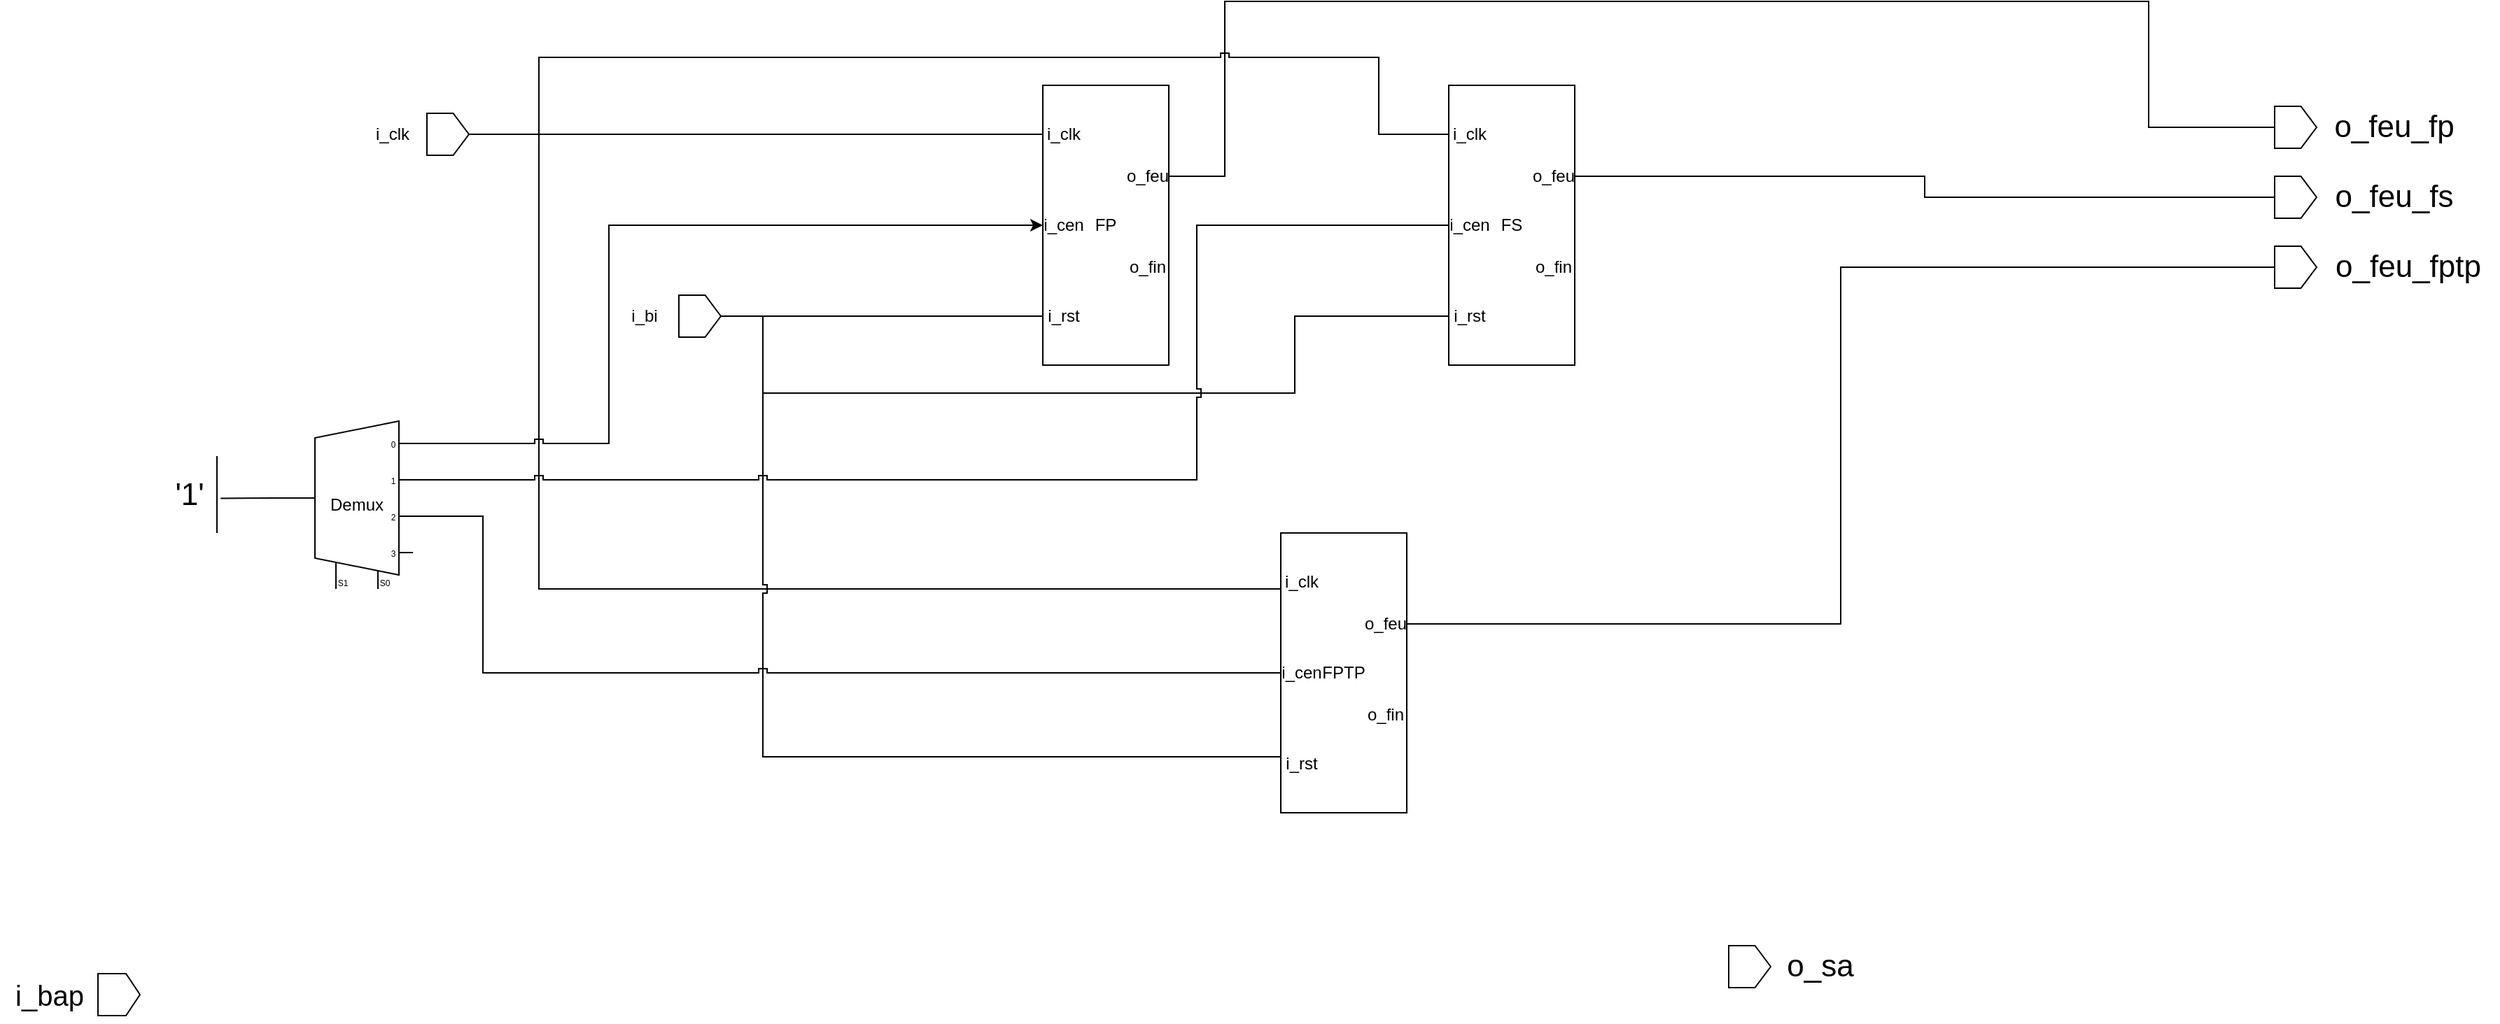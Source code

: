 <mxfile version="23.0.2" type="github">
  <diagram name="Page-1" id="NQmVcLdWXSaMS8s_n3qR">
    <mxGraphModel dx="2294" dy="811" grid="1" gridSize="10" guides="1" tooltips="1" connect="1" arrows="1" fold="1" page="1" pageScale="1" pageWidth="850" pageHeight="1100" math="0" shadow="0">
      <root>
        <mxCell id="0" />
        <mxCell id="1" parent="0" />
        <mxCell id="QrcKIFmZ6B1bLW8egfWP-1" value="FP" style="rounded=0;whiteSpace=wrap;html=1;" vertex="1" parent="1">
          <mxGeometry x="180" y="110" width="90" height="200" as="geometry" />
        </mxCell>
        <mxCell id="QrcKIFmZ6B1bLW8egfWP-25" style="edgeStyle=orthogonalEdgeStyle;rounded=0;orthogonalLoop=1;jettySize=auto;html=1;exitX=0;exitY=0.5;exitDx=0;exitDy=0;entryX=0.5;entryY=1;entryDx=0;entryDy=0;endArrow=none;endFill=0;" edge="1" parent="1" source="QrcKIFmZ6B1bLW8egfWP-3" target="QrcKIFmZ6B1bLW8egfWP-23">
          <mxGeometry relative="1" as="geometry" />
        </mxCell>
        <mxCell id="QrcKIFmZ6B1bLW8egfWP-3" value="i_clk" style="text;html=1;strokeColor=none;fillColor=none;align=center;verticalAlign=middle;whiteSpace=wrap;rounded=0;" vertex="1" parent="1">
          <mxGeometry x="180" y="130" width="30" height="30" as="geometry" />
        </mxCell>
        <mxCell id="QrcKIFmZ6B1bLW8egfWP-4" value="i_cen" style="text;html=1;strokeColor=none;fillColor=none;align=center;verticalAlign=middle;whiteSpace=wrap;rounded=0;" vertex="1" parent="1">
          <mxGeometry x="180" y="195" width="30" height="30" as="geometry" />
        </mxCell>
        <mxCell id="QrcKIFmZ6B1bLW8egfWP-5" value="i_rst" style="text;html=1;strokeColor=none;fillColor=none;align=center;verticalAlign=middle;whiteSpace=wrap;rounded=0;" vertex="1" parent="1">
          <mxGeometry x="180" y="260" width="30" height="30" as="geometry" />
        </mxCell>
        <mxCell id="QrcKIFmZ6B1bLW8egfWP-44" style="edgeStyle=orthogonalEdgeStyle;orthogonalLoop=1;jettySize=auto;html=1;exitX=1;exitY=0.5;exitDx=0;exitDy=0;entryX=0.5;entryY=0;entryDx=0;entryDy=0;rounded=0;curved=0;jumpStyle=sharp;endArrow=none;endFill=0;" edge="1" parent="1" source="QrcKIFmZ6B1bLW8egfWP-6" target="QrcKIFmZ6B1bLW8egfWP-35">
          <mxGeometry relative="1" as="geometry">
            <Array as="points">
              <mxPoint x="310" y="175" />
              <mxPoint x="310" y="50" />
              <mxPoint x="970" y="50" />
              <mxPoint x="970" y="140" />
            </Array>
          </mxGeometry>
        </mxCell>
        <mxCell id="QrcKIFmZ6B1bLW8egfWP-6" value="o_feu" style="text;html=1;strokeColor=none;fillColor=none;align=center;verticalAlign=middle;whiteSpace=wrap;rounded=0;" vertex="1" parent="1">
          <mxGeometry x="240" y="160" width="30" height="30" as="geometry" />
        </mxCell>
        <mxCell id="QrcKIFmZ6B1bLW8egfWP-7" value="o_fin" style="text;html=1;strokeColor=none;fillColor=none;align=center;verticalAlign=middle;whiteSpace=wrap;rounded=0;" vertex="1" parent="1">
          <mxGeometry x="240" y="225" width="30" height="30" as="geometry" />
        </mxCell>
        <mxCell id="QrcKIFmZ6B1bLW8egfWP-8" value="FS" style="rounded=0;whiteSpace=wrap;html=1;" vertex="1" parent="1">
          <mxGeometry x="470" y="110" width="90" height="200" as="geometry" />
        </mxCell>
        <mxCell id="QrcKIFmZ6B1bLW8egfWP-27" style="edgeStyle=orthogonalEdgeStyle;rounded=0;orthogonalLoop=1;jettySize=auto;html=1;exitX=0;exitY=0.5;exitDx=0;exitDy=0;entryX=0.5;entryY=1;entryDx=0;entryDy=0;endArrow=none;endFill=0;jumpStyle=sharp;" edge="1" parent="1" source="QrcKIFmZ6B1bLW8egfWP-9" target="QrcKIFmZ6B1bLW8egfWP-23">
          <mxGeometry relative="1" as="geometry">
            <Array as="points">
              <mxPoint x="420" y="145" />
              <mxPoint x="420" y="90" />
              <mxPoint x="-180" y="90" />
              <mxPoint x="-180" y="145" />
            </Array>
          </mxGeometry>
        </mxCell>
        <mxCell id="QrcKIFmZ6B1bLW8egfWP-9" value="i_clk" style="text;html=1;strokeColor=none;fillColor=none;align=center;verticalAlign=middle;whiteSpace=wrap;rounded=0;" vertex="1" parent="1">
          <mxGeometry x="470" y="130" width="30" height="30" as="geometry" />
        </mxCell>
        <mxCell id="QrcKIFmZ6B1bLW8egfWP-10" value="i_cen" style="text;html=1;strokeColor=none;fillColor=none;align=center;verticalAlign=middle;whiteSpace=wrap;rounded=0;" vertex="1" parent="1">
          <mxGeometry x="470" y="195" width="30" height="30" as="geometry" />
        </mxCell>
        <mxCell id="QrcKIFmZ6B1bLW8egfWP-32" style="edgeStyle=orthogonalEdgeStyle;rounded=0;orthogonalLoop=1;jettySize=auto;html=1;exitX=0;exitY=0.5;exitDx=0;exitDy=0;entryX=0.5;entryY=1;entryDx=0;entryDy=0;endArrow=none;endFill=0;" edge="1" parent="1" source="QrcKIFmZ6B1bLW8egfWP-11" target="QrcKIFmZ6B1bLW8egfWP-28">
          <mxGeometry relative="1" as="geometry">
            <Array as="points">
              <mxPoint x="360" y="275" />
              <mxPoint x="360" y="330" />
              <mxPoint x="-20" y="330" />
              <mxPoint x="-20" y="275" />
            </Array>
          </mxGeometry>
        </mxCell>
        <mxCell id="QrcKIFmZ6B1bLW8egfWP-11" value="i_rst" style="text;html=1;strokeColor=none;fillColor=none;align=center;verticalAlign=middle;whiteSpace=wrap;rounded=0;" vertex="1" parent="1">
          <mxGeometry x="470" y="260" width="30" height="30" as="geometry" />
        </mxCell>
        <mxCell id="QrcKIFmZ6B1bLW8egfWP-43" style="edgeStyle=orthogonalEdgeStyle;orthogonalLoop=1;jettySize=auto;html=1;exitX=1;exitY=0.5;exitDx=0;exitDy=0;entryX=0.5;entryY=0;entryDx=0;entryDy=0;rounded=0;curved=0;endArrow=none;endFill=0;" edge="1" parent="1" source="QrcKIFmZ6B1bLW8egfWP-12" target="QrcKIFmZ6B1bLW8egfWP-37">
          <mxGeometry relative="1" as="geometry" />
        </mxCell>
        <mxCell id="QrcKIFmZ6B1bLW8egfWP-12" value="o_feu" style="text;html=1;strokeColor=none;fillColor=none;align=center;verticalAlign=middle;whiteSpace=wrap;rounded=0;" vertex="1" parent="1">
          <mxGeometry x="530" y="160" width="30" height="30" as="geometry" />
        </mxCell>
        <mxCell id="QrcKIFmZ6B1bLW8egfWP-13" value="o_fin" style="text;html=1;strokeColor=none;fillColor=none;align=center;verticalAlign=middle;whiteSpace=wrap;rounded=0;" vertex="1" parent="1">
          <mxGeometry x="530" y="225" width="30" height="30" as="geometry" />
        </mxCell>
        <mxCell id="QrcKIFmZ6B1bLW8egfWP-14" value="FPTP" style="rounded=0;whiteSpace=wrap;html=1;" vertex="1" parent="1">
          <mxGeometry x="350" y="430" width="90" height="200" as="geometry" />
        </mxCell>
        <mxCell id="QrcKIFmZ6B1bLW8egfWP-26" style="edgeStyle=orthogonalEdgeStyle;rounded=0;orthogonalLoop=1;jettySize=auto;html=1;exitX=0;exitY=0.5;exitDx=0;exitDy=0;entryX=0.5;entryY=1;entryDx=0;entryDy=0;endArrow=none;endFill=0;" edge="1" parent="1" source="QrcKIFmZ6B1bLW8egfWP-15" target="QrcKIFmZ6B1bLW8egfWP-23">
          <mxGeometry relative="1" as="geometry">
            <mxPoint x="-20" y="140" as="targetPoint" />
            <Array as="points">
              <mxPoint x="350" y="470" />
              <mxPoint x="-180" y="470" />
              <mxPoint x="-180" y="145" />
            </Array>
          </mxGeometry>
        </mxCell>
        <mxCell id="QrcKIFmZ6B1bLW8egfWP-15" value="i_clk" style="text;html=1;strokeColor=none;fillColor=none;align=center;verticalAlign=middle;whiteSpace=wrap;rounded=0;" vertex="1" parent="1">
          <mxGeometry x="350" y="450" width="30" height="30" as="geometry" />
        </mxCell>
        <mxCell id="QrcKIFmZ6B1bLW8egfWP-16" value="i_cen" style="text;html=1;strokeColor=none;fillColor=none;align=center;verticalAlign=middle;whiteSpace=wrap;rounded=0;" vertex="1" parent="1">
          <mxGeometry x="350" y="515" width="30" height="30" as="geometry" />
        </mxCell>
        <mxCell id="QrcKIFmZ6B1bLW8egfWP-33" style="edgeStyle=orthogonalEdgeStyle;rounded=0;orthogonalLoop=1;jettySize=auto;html=1;exitX=0;exitY=0.25;exitDx=0;exitDy=0;entryX=0.5;entryY=1;entryDx=0;entryDy=0;endArrow=none;endFill=0;jumpStyle=sharp;" edge="1" parent="1" source="QrcKIFmZ6B1bLW8egfWP-17" target="QrcKIFmZ6B1bLW8egfWP-28">
          <mxGeometry relative="1" as="geometry">
            <Array as="points">
              <mxPoint x="350" y="590" />
              <mxPoint x="-20" y="590" />
              <mxPoint x="-20" y="275" />
            </Array>
          </mxGeometry>
        </mxCell>
        <mxCell id="QrcKIFmZ6B1bLW8egfWP-17" value="i_rst" style="text;html=1;strokeColor=none;fillColor=none;align=center;verticalAlign=middle;whiteSpace=wrap;rounded=0;" vertex="1" parent="1">
          <mxGeometry x="350" y="580" width="30" height="30" as="geometry" />
        </mxCell>
        <mxCell id="QrcKIFmZ6B1bLW8egfWP-18" value="o_feu" style="text;html=1;strokeColor=none;fillColor=none;align=center;verticalAlign=middle;whiteSpace=wrap;rounded=0;" vertex="1" parent="1">
          <mxGeometry x="410" y="480" width="30" height="30" as="geometry" />
        </mxCell>
        <mxCell id="QrcKIFmZ6B1bLW8egfWP-19" value="o_fin" style="text;html=1;strokeColor=none;fillColor=none;align=center;verticalAlign=middle;whiteSpace=wrap;rounded=0;" vertex="1" parent="1">
          <mxGeometry x="410" y="545" width="30" height="30" as="geometry" />
        </mxCell>
        <mxCell id="QrcKIFmZ6B1bLW8egfWP-23" value="&lt;p style=&quot;line-height: 120%;&quot;&gt;&lt;br&gt;&lt;/p&gt;&lt;p style=&quot;line-height: 120%;&quot;&gt;&lt;br&gt;&lt;/p&gt;" style="shape=offPageConnector;whiteSpace=wrap;html=1;rotation=-90;rounded=0;" vertex="1" parent="1">
          <mxGeometry x="-260" y="130" width="30" height="30" as="geometry" />
        </mxCell>
        <mxCell id="QrcKIFmZ6B1bLW8egfWP-24" value="i_clk" style="text;html=1;align=center;verticalAlign=middle;resizable=0;points=[];autosize=1;strokeColor=none;fillColor=none;rounded=0;" vertex="1" parent="1">
          <mxGeometry x="-310" y="130" width="50" height="30" as="geometry" />
        </mxCell>
        <mxCell id="QrcKIFmZ6B1bLW8egfWP-29" style="edgeStyle=orthogonalEdgeStyle;rounded=0;orthogonalLoop=1;jettySize=auto;html=1;exitX=0.5;exitY=1;exitDx=0;exitDy=0;entryX=0;entryY=0.5;entryDx=0;entryDy=0;endArrow=none;endFill=0;" edge="1" parent="1" source="QrcKIFmZ6B1bLW8egfWP-28" target="QrcKIFmZ6B1bLW8egfWP-5">
          <mxGeometry relative="1" as="geometry" />
        </mxCell>
        <mxCell id="QrcKIFmZ6B1bLW8egfWP-28" value="&lt;p style=&quot;line-height: 120%;&quot;&gt;&lt;br&gt;&lt;/p&gt;&lt;p style=&quot;line-height: 120%;&quot;&gt;&lt;br&gt;&lt;/p&gt;" style="shape=offPageConnector;whiteSpace=wrap;html=1;rotation=-90;rounded=0;" vertex="1" parent="1">
          <mxGeometry x="-80" y="260" width="30" height="30" as="geometry" />
        </mxCell>
        <mxCell id="QrcKIFmZ6B1bLW8egfWP-31" value="i_bi" style="text;html=1;align=center;verticalAlign=middle;resizable=0;points=[];autosize=1;strokeColor=none;fillColor=none;rounded=0;" vertex="1" parent="1">
          <mxGeometry x="-125" y="260" width="40" height="30" as="geometry" />
        </mxCell>
        <mxCell id="QrcKIFmZ6B1bLW8egfWP-35" value="&lt;p style=&quot;line-height: 120%;&quot;&gt;&lt;br&gt;&lt;/p&gt;&lt;p style=&quot;line-height: 120%;&quot;&gt;&lt;br&gt;&lt;/p&gt;" style="shape=offPageConnector;whiteSpace=wrap;html=1;rotation=-90;" vertex="1" parent="1">
          <mxGeometry x="1060" y="125" width="30" height="30" as="geometry" />
        </mxCell>
        <mxCell id="QrcKIFmZ6B1bLW8egfWP-36" value="&lt;font style=&quot;font-size: 22px;&quot;&gt;o_feu_fp&lt;/font&gt;" style="text;html=1;align=center;verticalAlign=middle;resizable=0;points=[];autosize=1;strokeColor=none;fillColor=none;" vertex="1" parent="1">
          <mxGeometry x="1090" y="120" width="110" height="40" as="geometry" />
        </mxCell>
        <mxCell id="QrcKIFmZ6B1bLW8egfWP-37" value="&lt;p style=&quot;line-height: 120%;&quot;&gt;&lt;br&gt;&lt;/p&gt;&lt;p style=&quot;line-height: 120%;&quot;&gt;&lt;br&gt;&lt;/p&gt;" style="shape=offPageConnector;whiteSpace=wrap;html=1;rotation=-90;" vertex="1" parent="1">
          <mxGeometry x="1060" y="175" width="30" height="30" as="geometry" />
        </mxCell>
        <mxCell id="QrcKIFmZ6B1bLW8egfWP-38" value="&lt;font style=&quot;font-size: 22px;&quot;&gt;o_feu_fs&lt;/font&gt;" style="text;html=1;align=center;verticalAlign=middle;resizable=0;points=[];autosize=1;strokeColor=none;fillColor=none;" vertex="1" parent="1">
          <mxGeometry x="1090" y="170" width="110" height="40" as="geometry" />
        </mxCell>
        <mxCell id="QrcKIFmZ6B1bLW8egfWP-42" style="edgeStyle=orthogonalEdgeStyle;orthogonalLoop=1;jettySize=auto;html=1;exitX=0.5;exitY=0;exitDx=0;exitDy=0;entryX=1;entryY=0.5;entryDx=0;entryDy=0;rounded=0;curved=0;endArrow=none;endFill=0;" edge="1" parent="1" source="QrcKIFmZ6B1bLW8egfWP-39" target="QrcKIFmZ6B1bLW8egfWP-18">
          <mxGeometry relative="1" as="geometry" />
        </mxCell>
        <mxCell id="QrcKIFmZ6B1bLW8egfWP-39" value="&lt;p style=&quot;line-height: 120%;&quot;&gt;&lt;br&gt;&lt;/p&gt;&lt;p style=&quot;line-height: 120%;&quot;&gt;&lt;br&gt;&lt;/p&gt;" style="shape=offPageConnector;whiteSpace=wrap;html=1;rotation=-90;" vertex="1" parent="1">
          <mxGeometry x="1060" y="225" width="30" height="30" as="geometry" />
        </mxCell>
        <mxCell id="QrcKIFmZ6B1bLW8egfWP-40" value="&lt;font style=&quot;font-size: 22px;&quot;&gt;o_feu_fptp&lt;/font&gt;" style="text;html=1;align=center;verticalAlign=middle;resizable=0;points=[];autosize=1;strokeColor=none;fillColor=none;" vertex="1" parent="1">
          <mxGeometry x="1090" y="220" width="130" height="40" as="geometry" />
        </mxCell>
        <mxCell id="QrcKIFmZ6B1bLW8egfWP-50" style="edgeStyle=orthogonalEdgeStyle;orthogonalLoop=1;jettySize=auto;html=1;exitX=1;exitY=0.108;exitDx=0;exitDy=3;exitPerimeter=0;entryX=0;entryY=0.5;entryDx=0;entryDy=0;rounded=0;curved=0;jumpStyle=sharp;" edge="1" parent="1" source="QrcKIFmZ6B1bLW8egfWP-46" target="QrcKIFmZ6B1bLW8egfWP-4">
          <mxGeometry relative="1" as="geometry">
            <Array as="points">
              <mxPoint x="-130" y="366" />
              <mxPoint x="-130" y="210" />
            </Array>
          </mxGeometry>
        </mxCell>
        <mxCell id="QrcKIFmZ6B1bLW8egfWP-51" style="edgeStyle=orthogonalEdgeStyle;orthogonalLoop=1;jettySize=auto;html=1;exitX=1;exitY=0.325;exitDx=0;exitDy=3;exitPerimeter=0;entryX=0;entryY=0.5;entryDx=0;entryDy=0;jumpStyle=sharp;rounded=0;curved=0;endArrow=none;endFill=0;" edge="1" parent="1" source="QrcKIFmZ6B1bLW8egfWP-46" target="QrcKIFmZ6B1bLW8egfWP-10">
          <mxGeometry relative="1" as="geometry">
            <Array as="points">
              <mxPoint x="290" y="392" />
              <mxPoint x="290" y="210" />
            </Array>
          </mxGeometry>
        </mxCell>
        <mxCell id="QrcKIFmZ6B1bLW8egfWP-53" style="edgeStyle=orthogonalEdgeStyle;orthogonalLoop=1;jettySize=auto;html=1;exitX=1;exitY=0.542;exitDx=0;exitDy=3;exitPerimeter=0;entryX=0;entryY=0.5;entryDx=0;entryDy=0;strokeColor=default;rounded=0;curved=0;endArrow=none;endFill=0;jumpStyle=sharp;" edge="1" parent="1" source="QrcKIFmZ6B1bLW8egfWP-46" target="QrcKIFmZ6B1bLW8egfWP-16">
          <mxGeometry relative="1" as="geometry">
            <Array as="points">
              <mxPoint x="-220" y="418" />
              <mxPoint x="-220" y="530" />
            </Array>
          </mxGeometry>
        </mxCell>
        <mxCell id="QrcKIFmZ6B1bLW8egfWP-46" value="Demux" style="shadow=0;dashed=0;align=center;html=1;strokeWidth=1;shape=mxgraph.electrical.abstract.mux2;operation=demux;whiteSpace=wrap;selectorPins=2;" vertex="1" parent="1">
          <mxGeometry x="-350" y="350" width="80" height="120" as="geometry" />
        </mxCell>
        <mxCell id="QrcKIFmZ6B1bLW8egfWP-48" value="" style="endArrow=none;html=1;" edge="1" parent="1">
          <mxGeometry width="50" height="50" relative="1" as="geometry">
            <mxPoint x="-410" y="430" as="sourcePoint" />
            <mxPoint x="-410" y="375" as="targetPoint" />
          </mxGeometry>
        </mxCell>
        <mxCell id="QrcKIFmZ6B1bLW8egfWP-49" value="&#39;1&#39;" style="text;html=1;align=center;verticalAlign=middle;resizable=0;points=[];autosize=1;strokeColor=none;fillColor=none;fontSize=22;" vertex="1" parent="1">
          <mxGeometry x="-450" y="382.5" width="40" height="40" as="geometry" />
        </mxCell>
        <mxCell id="QrcKIFmZ6B1bLW8egfWP-55" style="edgeStyle=orthogonalEdgeStyle;orthogonalLoop=1;jettySize=auto;html=1;exitX=0;exitY=0.458;exitDx=0;exitDy=0;exitPerimeter=0;entryX=1.065;entryY=0.57;entryDx=0;entryDy=0;entryPerimeter=0;endArrow=none;endFill=0;" edge="1" parent="1" source="QrcKIFmZ6B1bLW8egfWP-46" target="QrcKIFmZ6B1bLW8egfWP-49">
          <mxGeometry relative="1" as="geometry" />
        </mxCell>
        <mxCell id="QrcKIFmZ6B1bLW8egfWP-56" value="&lt;p style=&quot;line-height: 120%;&quot;&gt;&lt;br&gt;&lt;/p&gt;&lt;p style=&quot;line-height: 120%;&quot;&gt;&lt;br&gt;&lt;/p&gt;" style="shape=offPageConnector;whiteSpace=wrap;html=1;rotation=-90;rounded=0;size=0.333;" vertex="1" parent="1">
          <mxGeometry x="-495" y="745" width="30" height="30" as="geometry" />
        </mxCell>
        <mxCell id="QrcKIFmZ6B1bLW8egfWP-57" value="i_bap" style="text;html=1;align=center;verticalAlign=middle;resizable=0;points=[];autosize=1;strokeColor=none;fillColor=none;rounded=0;fontSize=20;" vertex="1" parent="1">
          <mxGeometry x="-565" y="740" width="70" height="40" as="geometry" />
        </mxCell>
        <mxCell id="QrcKIFmZ6B1bLW8egfWP-61" value="&lt;p style=&quot;line-height: 120%;&quot;&gt;&lt;br&gt;&lt;/p&gt;&lt;p style=&quot;line-height: 120%;&quot;&gt;&lt;br&gt;&lt;/p&gt;" style="shape=offPageConnector;whiteSpace=wrap;html=1;rotation=-90;" vertex="1" parent="1">
          <mxGeometry x="670" y="725" width="30" height="30" as="geometry" />
        </mxCell>
        <mxCell id="QrcKIFmZ6B1bLW8egfWP-62" value="&lt;font style=&quot;font-size: 22px;&quot;&gt;o_sa&lt;/font&gt;" style="text;html=1;align=center;verticalAlign=middle;resizable=0;points=[];autosize=1;strokeColor=none;fillColor=none;" vertex="1" parent="1">
          <mxGeometry x="700" y="720" width="70" height="40" as="geometry" />
        </mxCell>
      </root>
    </mxGraphModel>
  </diagram>
</mxfile>
